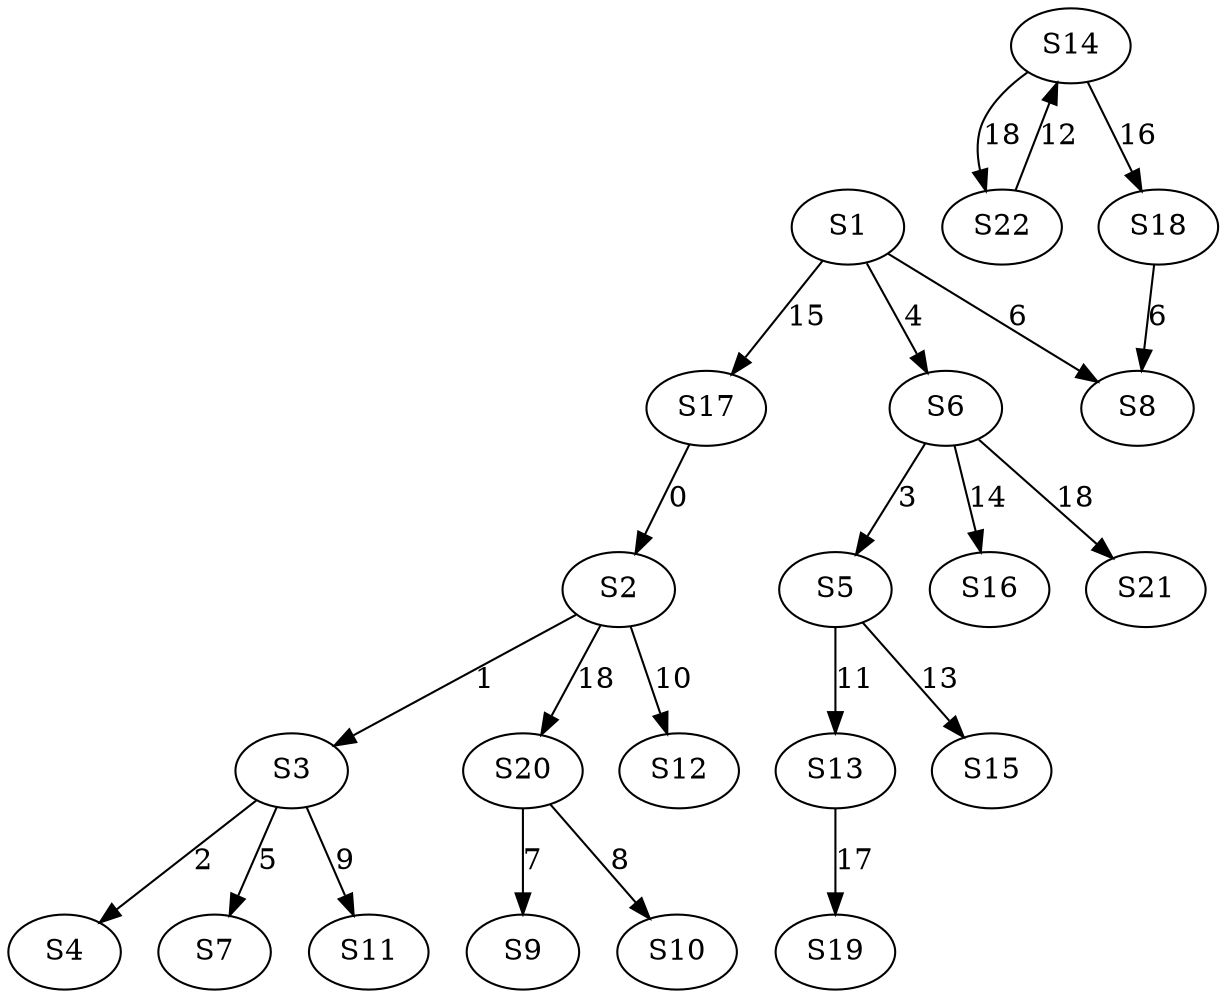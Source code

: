 strict digraph {
	S17 -> S2 [ label = 0 ];
	S2 -> S3 [ label = 1 ];
	S3 -> S4 [ label = 2 ];
	S6 -> S5 [ label = 3 ];
	S1 -> S6 [ label = 4 ];
	S3 -> S7 [ label = 5 ];
	S1 -> S8 [ label = 6 ];
	S20 -> S9 [ label = 7 ];
	S20 -> S10 [ label = 8 ];
	S3 -> S11 [ label = 9 ];
	S2 -> S12 [ label = 10 ];
	S5 -> S13 [ label = 11 ];
	S22 -> S14 [ label = 12 ];
	S5 -> S15 [ label = 13 ];
	S6 -> S16 [ label = 14 ];
	S1 -> S17 [ label = 15 ];
	S14 -> S18 [ label = 16 ];
	S13 -> S19 [ label = 17 ];
	S2 -> S20 [ label = 18 ];
	S6 -> S21 [ label = 18 ];
	S14 -> S22 [ label = 18 ];
	S18 -> S8 [ label = 6 ];
}